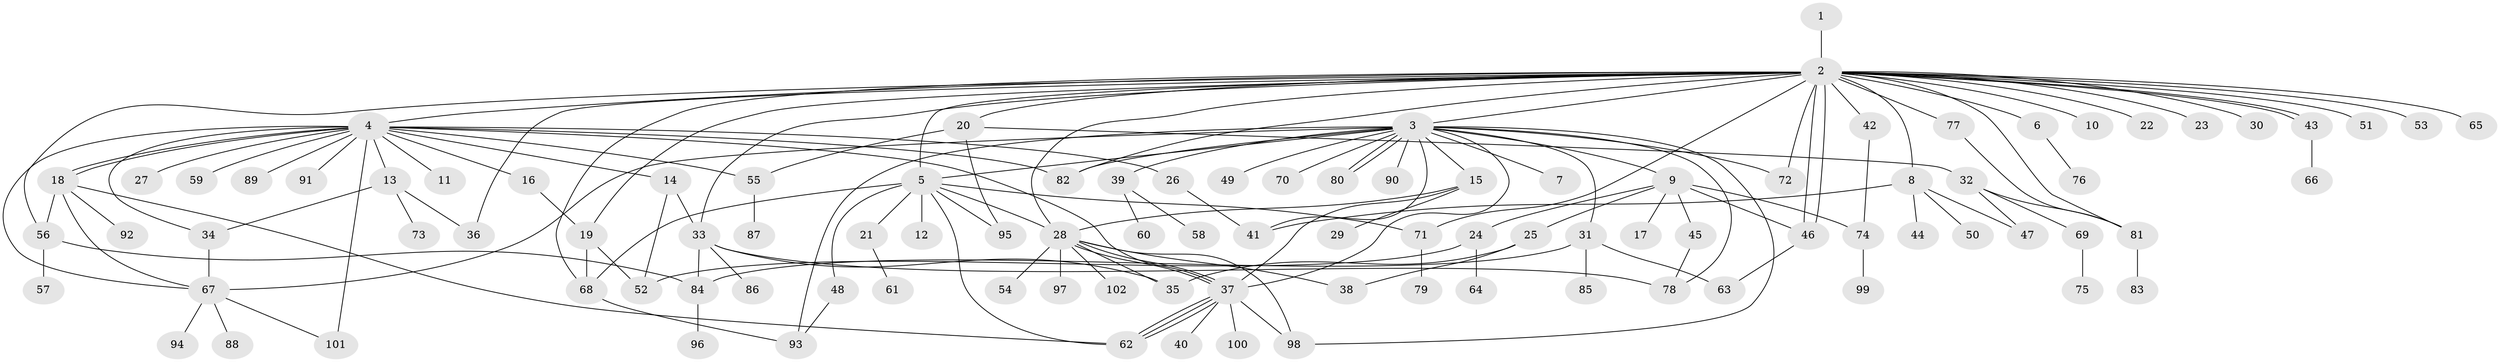// coarse degree distribution, {1: 0.875, 2: 0.05, 7: 0.025, 3: 0.025, 29: 0.025}
// Generated by graph-tools (version 1.1) at 2025/51/03/04/25 21:51:50]
// undirected, 102 vertices, 154 edges
graph export_dot {
graph [start="1"]
  node [color=gray90,style=filled];
  1;
  2;
  3;
  4;
  5;
  6;
  7;
  8;
  9;
  10;
  11;
  12;
  13;
  14;
  15;
  16;
  17;
  18;
  19;
  20;
  21;
  22;
  23;
  24;
  25;
  26;
  27;
  28;
  29;
  30;
  31;
  32;
  33;
  34;
  35;
  36;
  37;
  38;
  39;
  40;
  41;
  42;
  43;
  44;
  45;
  46;
  47;
  48;
  49;
  50;
  51;
  52;
  53;
  54;
  55;
  56;
  57;
  58;
  59;
  60;
  61;
  62;
  63;
  64;
  65;
  66;
  67;
  68;
  69;
  70;
  71;
  72;
  73;
  74;
  75;
  76;
  77;
  78;
  79;
  80;
  81;
  82;
  83;
  84;
  85;
  86;
  87;
  88;
  89;
  90;
  91;
  92;
  93;
  94;
  95;
  96;
  97;
  98;
  99;
  100;
  101;
  102;
  1 -- 2;
  2 -- 3;
  2 -- 4;
  2 -- 5;
  2 -- 6;
  2 -- 8;
  2 -- 10;
  2 -- 19;
  2 -- 20;
  2 -- 22;
  2 -- 23;
  2 -- 28;
  2 -- 30;
  2 -- 33;
  2 -- 36;
  2 -- 42;
  2 -- 43;
  2 -- 43;
  2 -- 46;
  2 -- 46;
  2 -- 51;
  2 -- 53;
  2 -- 56;
  2 -- 65;
  2 -- 68;
  2 -- 71;
  2 -- 72;
  2 -- 77;
  2 -- 81;
  2 -- 82;
  3 -- 5;
  3 -- 7;
  3 -- 9;
  3 -- 15;
  3 -- 31;
  3 -- 37;
  3 -- 39;
  3 -- 41;
  3 -- 49;
  3 -- 67;
  3 -- 70;
  3 -- 72;
  3 -- 78;
  3 -- 80;
  3 -- 80;
  3 -- 82;
  3 -- 90;
  3 -- 93;
  3 -- 98;
  4 -- 11;
  4 -- 13;
  4 -- 14;
  4 -- 16;
  4 -- 18;
  4 -- 18;
  4 -- 26;
  4 -- 27;
  4 -- 34;
  4 -- 37;
  4 -- 55;
  4 -- 59;
  4 -- 67;
  4 -- 82;
  4 -- 89;
  4 -- 91;
  4 -- 101;
  5 -- 12;
  5 -- 21;
  5 -- 28;
  5 -- 48;
  5 -- 62;
  5 -- 68;
  5 -- 71;
  5 -- 95;
  6 -- 76;
  8 -- 41;
  8 -- 44;
  8 -- 47;
  8 -- 50;
  9 -- 17;
  9 -- 24;
  9 -- 25;
  9 -- 45;
  9 -- 46;
  9 -- 74;
  13 -- 34;
  13 -- 36;
  13 -- 73;
  14 -- 33;
  14 -- 52;
  15 -- 28;
  15 -- 29;
  15 -- 37;
  16 -- 19;
  18 -- 56;
  18 -- 62;
  18 -- 67;
  18 -- 92;
  19 -- 52;
  19 -- 68;
  20 -- 32;
  20 -- 55;
  20 -- 95;
  21 -- 61;
  24 -- 52;
  24 -- 64;
  25 -- 35;
  25 -- 38;
  26 -- 41;
  28 -- 35;
  28 -- 37;
  28 -- 37;
  28 -- 38;
  28 -- 54;
  28 -- 97;
  28 -- 98;
  28 -- 102;
  31 -- 63;
  31 -- 84;
  31 -- 85;
  32 -- 47;
  32 -- 69;
  32 -- 81;
  33 -- 35;
  33 -- 78;
  33 -- 84;
  33 -- 86;
  34 -- 67;
  37 -- 40;
  37 -- 62;
  37 -- 62;
  37 -- 62;
  37 -- 98;
  37 -- 100;
  39 -- 58;
  39 -- 60;
  42 -- 74;
  43 -- 66;
  45 -- 78;
  46 -- 63;
  48 -- 93;
  55 -- 87;
  56 -- 57;
  56 -- 84;
  67 -- 88;
  67 -- 94;
  67 -- 101;
  68 -- 93;
  69 -- 75;
  71 -- 79;
  74 -- 99;
  77 -- 81;
  81 -- 83;
  84 -- 96;
}
